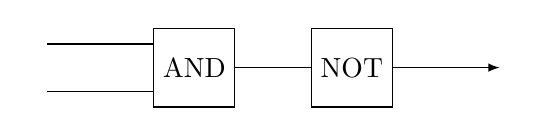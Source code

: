 \begin{tikzpicture}

\begin{scope}
  \node[draw,minimum height=1cm, align=center] (P) at (0,0){AND};
 \node (A) at (-2,0.3) {};
 \node (B) at (-2,-0.3) {};

  \draw($(P.west)+(0,0.3)$) -- (A);
  \draw($(P.west)+(0,-0.3)$) -- (B);


  \node[draw,minimum height=1cm, align=center] (Q) at (2,0){NOT};
  \draw(P.east) -- (Q.west);
 \node (out) at (4,0) {};
  \draw[->,>=latex](Q.east) -- (out);

\end{scope}

\end{tikzpicture}
